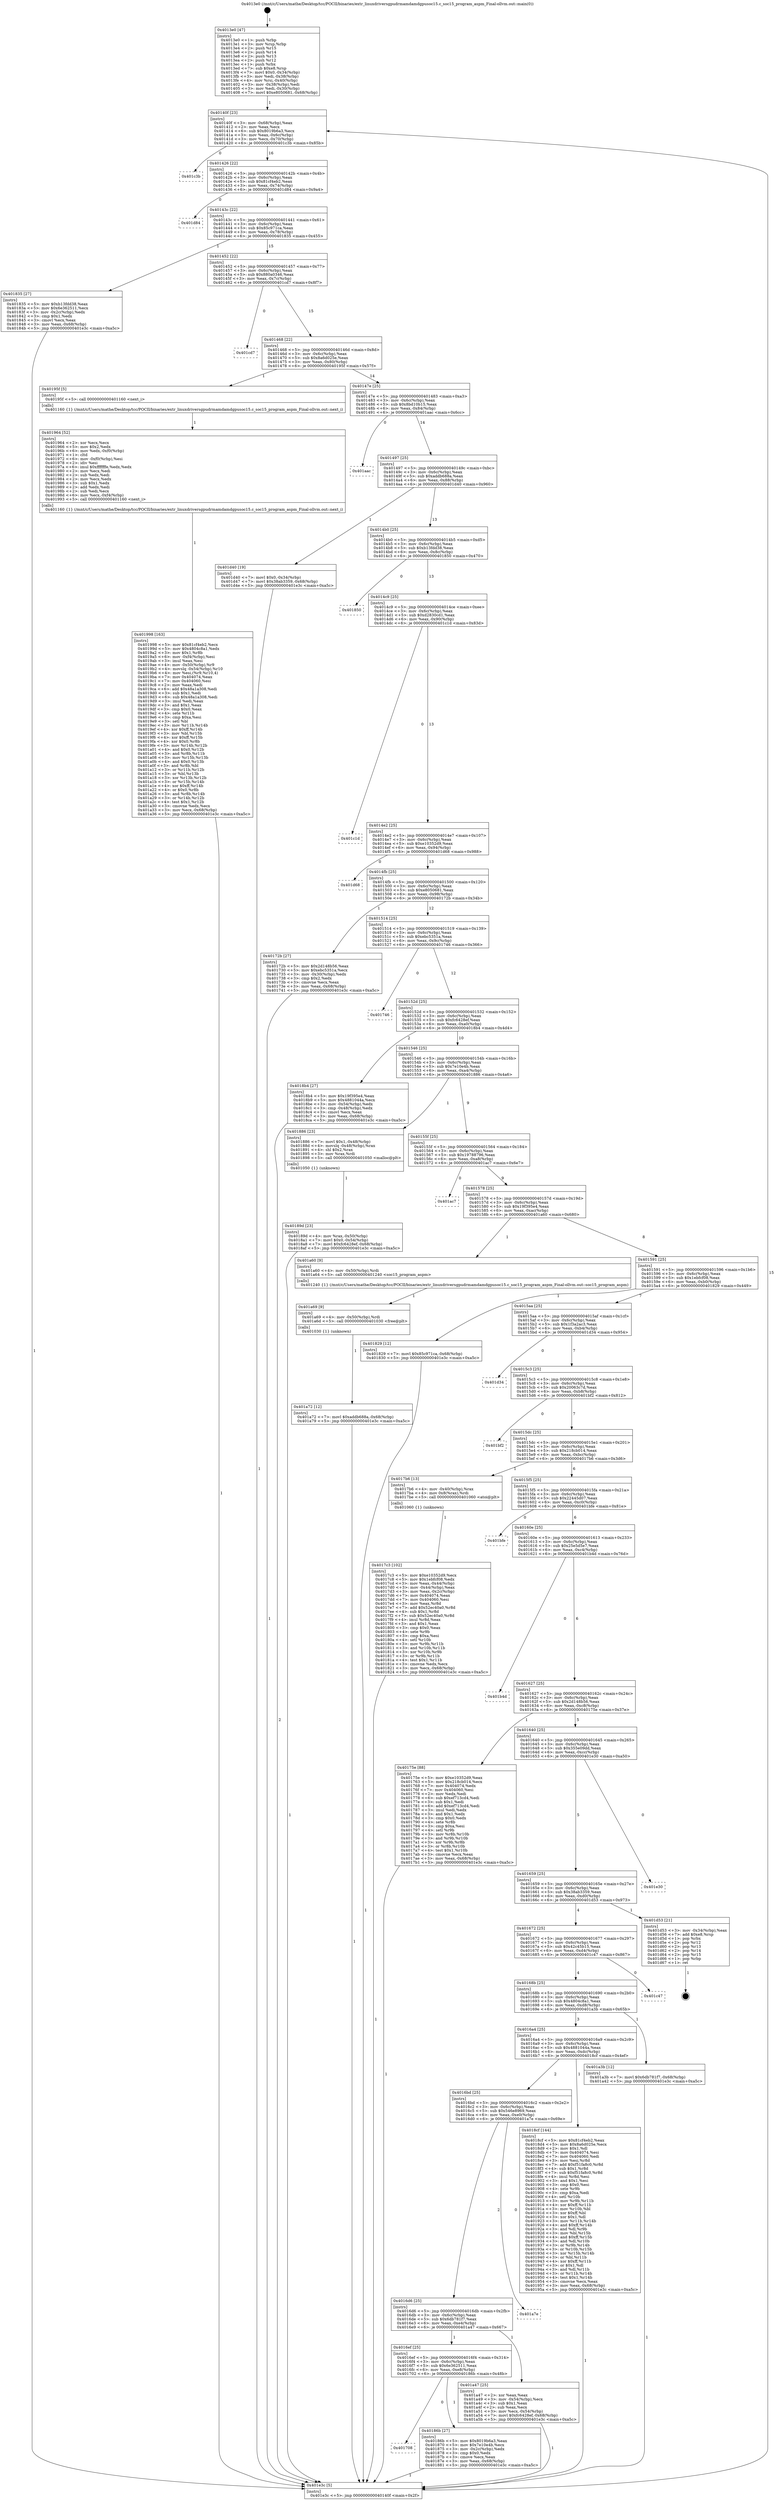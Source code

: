 digraph "0x4013e0" {
  label = "0x4013e0 (/mnt/c/Users/mathe/Desktop/tcc/POCII/binaries/extr_linuxdriversgpudrmamdamdgpusoc15.c_soc15_program_aspm_Final-ollvm.out::main(0))"
  labelloc = "t"
  node[shape=record]

  Entry [label="",width=0.3,height=0.3,shape=circle,fillcolor=black,style=filled]
  "0x40140f" [label="{
     0x40140f [23]\l
     | [instrs]\l
     &nbsp;&nbsp;0x40140f \<+3\>: mov -0x68(%rbp),%eax\l
     &nbsp;&nbsp;0x401412 \<+2\>: mov %eax,%ecx\l
     &nbsp;&nbsp;0x401414 \<+6\>: sub $0x8019b6a3,%ecx\l
     &nbsp;&nbsp;0x40141a \<+3\>: mov %eax,-0x6c(%rbp)\l
     &nbsp;&nbsp;0x40141d \<+3\>: mov %ecx,-0x70(%rbp)\l
     &nbsp;&nbsp;0x401420 \<+6\>: je 0000000000401c3b \<main+0x85b\>\l
  }"]
  "0x401c3b" [label="{
     0x401c3b\l
  }", style=dashed]
  "0x401426" [label="{
     0x401426 [22]\l
     | [instrs]\l
     &nbsp;&nbsp;0x401426 \<+5\>: jmp 000000000040142b \<main+0x4b\>\l
     &nbsp;&nbsp;0x40142b \<+3\>: mov -0x6c(%rbp),%eax\l
     &nbsp;&nbsp;0x40142e \<+5\>: sub $0x81cf4eb2,%eax\l
     &nbsp;&nbsp;0x401433 \<+3\>: mov %eax,-0x74(%rbp)\l
     &nbsp;&nbsp;0x401436 \<+6\>: je 0000000000401d84 \<main+0x9a4\>\l
  }"]
  Exit [label="",width=0.3,height=0.3,shape=circle,fillcolor=black,style=filled,peripheries=2]
  "0x401d84" [label="{
     0x401d84\l
  }", style=dashed]
  "0x40143c" [label="{
     0x40143c [22]\l
     | [instrs]\l
     &nbsp;&nbsp;0x40143c \<+5\>: jmp 0000000000401441 \<main+0x61\>\l
     &nbsp;&nbsp;0x401441 \<+3\>: mov -0x6c(%rbp),%eax\l
     &nbsp;&nbsp;0x401444 \<+5\>: sub $0x85c971ca,%eax\l
     &nbsp;&nbsp;0x401449 \<+3\>: mov %eax,-0x78(%rbp)\l
     &nbsp;&nbsp;0x40144c \<+6\>: je 0000000000401835 \<main+0x455\>\l
  }"]
  "0x401a72" [label="{
     0x401a72 [12]\l
     | [instrs]\l
     &nbsp;&nbsp;0x401a72 \<+7\>: movl $0xaddb688a,-0x68(%rbp)\l
     &nbsp;&nbsp;0x401a79 \<+5\>: jmp 0000000000401e3c \<main+0xa5c\>\l
  }"]
  "0x401835" [label="{
     0x401835 [27]\l
     | [instrs]\l
     &nbsp;&nbsp;0x401835 \<+5\>: mov $0xb13fdd38,%eax\l
     &nbsp;&nbsp;0x40183a \<+5\>: mov $0x6e362511,%ecx\l
     &nbsp;&nbsp;0x40183f \<+3\>: mov -0x2c(%rbp),%edx\l
     &nbsp;&nbsp;0x401842 \<+3\>: cmp $0x1,%edx\l
     &nbsp;&nbsp;0x401845 \<+3\>: cmovl %ecx,%eax\l
     &nbsp;&nbsp;0x401848 \<+3\>: mov %eax,-0x68(%rbp)\l
     &nbsp;&nbsp;0x40184b \<+5\>: jmp 0000000000401e3c \<main+0xa5c\>\l
  }"]
  "0x401452" [label="{
     0x401452 [22]\l
     | [instrs]\l
     &nbsp;&nbsp;0x401452 \<+5\>: jmp 0000000000401457 \<main+0x77\>\l
     &nbsp;&nbsp;0x401457 \<+3\>: mov -0x6c(%rbp),%eax\l
     &nbsp;&nbsp;0x40145a \<+5\>: sub $0x880a0346,%eax\l
     &nbsp;&nbsp;0x40145f \<+3\>: mov %eax,-0x7c(%rbp)\l
     &nbsp;&nbsp;0x401462 \<+6\>: je 0000000000401cd7 \<main+0x8f7\>\l
  }"]
  "0x401a69" [label="{
     0x401a69 [9]\l
     | [instrs]\l
     &nbsp;&nbsp;0x401a69 \<+4\>: mov -0x50(%rbp),%rdi\l
     &nbsp;&nbsp;0x401a6d \<+5\>: call 0000000000401030 \<free@plt\>\l
     | [calls]\l
     &nbsp;&nbsp;0x401030 \{1\} (unknown)\l
  }"]
  "0x401cd7" [label="{
     0x401cd7\l
  }", style=dashed]
  "0x401468" [label="{
     0x401468 [22]\l
     | [instrs]\l
     &nbsp;&nbsp;0x401468 \<+5\>: jmp 000000000040146d \<main+0x8d\>\l
     &nbsp;&nbsp;0x40146d \<+3\>: mov -0x6c(%rbp),%eax\l
     &nbsp;&nbsp;0x401470 \<+5\>: sub $0x8a6d025e,%eax\l
     &nbsp;&nbsp;0x401475 \<+3\>: mov %eax,-0x80(%rbp)\l
     &nbsp;&nbsp;0x401478 \<+6\>: je 000000000040195f \<main+0x57f\>\l
  }"]
  "0x401998" [label="{
     0x401998 [163]\l
     | [instrs]\l
     &nbsp;&nbsp;0x401998 \<+5\>: mov $0x81cf4eb2,%ecx\l
     &nbsp;&nbsp;0x40199d \<+5\>: mov $0x4804c8a1,%edx\l
     &nbsp;&nbsp;0x4019a2 \<+3\>: mov $0x1,%r8b\l
     &nbsp;&nbsp;0x4019a5 \<+6\>: mov -0xf4(%rbp),%esi\l
     &nbsp;&nbsp;0x4019ab \<+3\>: imul %eax,%esi\l
     &nbsp;&nbsp;0x4019ae \<+4\>: mov -0x50(%rbp),%r9\l
     &nbsp;&nbsp;0x4019b2 \<+4\>: movslq -0x54(%rbp),%r10\l
     &nbsp;&nbsp;0x4019b6 \<+4\>: mov %esi,(%r9,%r10,4)\l
     &nbsp;&nbsp;0x4019ba \<+7\>: mov 0x404074,%eax\l
     &nbsp;&nbsp;0x4019c1 \<+7\>: mov 0x404060,%esi\l
     &nbsp;&nbsp;0x4019c8 \<+2\>: mov %eax,%edi\l
     &nbsp;&nbsp;0x4019ca \<+6\>: add $0x48a1a308,%edi\l
     &nbsp;&nbsp;0x4019d0 \<+3\>: sub $0x1,%edi\l
     &nbsp;&nbsp;0x4019d3 \<+6\>: sub $0x48a1a308,%edi\l
     &nbsp;&nbsp;0x4019d9 \<+3\>: imul %edi,%eax\l
     &nbsp;&nbsp;0x4019dc \<+3\>: and $0x1,%eax\l
     &nbsp;&nbsp;0x4019df \<+3\>: cmp $0x0,%eax\l
     &nbsp;&nbsp;0x4019e2 \<+4\>: sete %r11b\l
     &nbsp;&nbsp;0x4019e6 \<+3\>: cmp $0xa,%esi\l
     &nbsp;&nbsp;0x4019e9 \<+3\>: setl %bl\l
     &nbsp;&nbsp;0x4019ec \<+3\>: mov %r11b,%r14b\l
     &nbsp;&nbsp;0x4019ef \<+4\>: xor $0xff,%r14b\l
     &nbsp;&nbsp;0x4019f3 \<+3\>: mov %bl,%r15b\l
     &nbsp;&nbsp;0x4019f6 \<+4\>: xor $0xff,%r15b\l
     &nbsp;&nbsp;0x4019fa \<+4\>: xor $0x0,%r8b\l
     &nbsp;&nbsp;0x4019fe \<+3\>: mov %r14b,%r12b\l
     &nbsp;&nbsp;0x401a01 \<+4\>: and $0x0,%r12b\l
     &nbsp;&nbsp;0x401a05 \<+3\>: and %r8b,%r11b\l
     &nbsp;&nbsp;0x401a08 \<+3\>: mov %r15b,%r13b\l
     &nbsp;&nbsp;0x401a0b \<+4\>: and $0x0,%r13b\l
     &nbsp;&nbsp;0x401a0f \<+3\>: and %r8b,%bl\l
     &nbsp;&nbsp;0x401a12 \<+3\>: or %r11b,%r12b\l
     &nbsp;&nbsp;0x401a15 \<+3\>: or %bl,%r13b\l
     &nbsp;&nbsp;0x401a18 \<+3\>: xor %r13b,%r12b\l
     &nbsp;&nbsp;0x401a1b \<+3\>: or %r15b,%r14b\l
     &nbsp;&nbsp;0x401a1e \<+4\>: xor $0xff,%r14b\l
     &nbsp;&nbsp;0x401a22 \<+4\>: or $0x0,%r8b\l
     &nbsp;&nbsp;0x401a26 \<+3\>: and %r8b,%r14b\l
     &nbsp;&nbsp;0x401a29 \<+3\>: or %r14b,%r12b\l
     &nbsp;&nbsp;0x401a2c \<+4\>: test $0x1,%r12b\l
     &nbsp;&nbsp;0x401a30 \<+3\>: cmovne %edx,%ecx\l
     &nbsp;&nbsp;0x401a33 \<+3\>: mov %ecx,-0x68(%rbp)\l
     &nbsp;&nbsp;0x401a36 \<+5\>: jmp 0000000000401e3c \<main+0xa5c\>\l
  }"]
  "0x40195f" [label="{
     0x40195f [5]\l
     | [instrs]\l
     &nbsp;&nbsp;0x40195f \<+5\>: call 0000000000401160 \<next_i\>\l
     | [calls]\l
     &nbsp;&nbsp;0x401160 \{1\} (/mnt/c/Users/mathe/Desktop/tcc/POCII/binaries/extr_linuxdriversgpudrmamdamdgpusoc15.c_soc15_program_aspm_Final-ollvm.out::next_i)\l
  }"]
  "0x40147e" [label="{
     0x40147e [25]\l
     | [instrs]\l
     &nbsp;&nbsp;0x40147e \<+5\>: jmp 0000000000401483 \<main+0xa3\>\l
     &nbsp;&nbsp;0x401483 \<+3\>: mov -0x6c(%rbp),%eax\l
     &nbsp;&nbsp;0x401486 \<+5\>: sub $0x8bd10b15,%eax\l
     &nbsp;&nbsp;0x40148b \<+6\>: mov %eax,-0x84(%rbp)\l
     &nbsp;&nbsp;0x401491 \<+6\>: je 0000000000401aac \<main+0x6cc\>\l
  }"]
  "0x401964" [label="{
     0x401964 [52]\l
     | [instrs]\l
     &nbsp;&nbsp;0x401964 \<+2\>: xor %ecx,%ecx\l
     &nbsp;&nbsp;0x401966 \<+5\>: mov $0x2,%edx\l
     &nbsp;&nbsp;0x40196b \<+6\>: mov %edx,-0xf0(%rbp)\l
     &nbsp;&nbsp;0x401971 \<+1\>: cltd\l
     &nbsp;&nbsp;0x401972 \<+6\>: mov -0xf0(%rbp),%esi\l
     &nbsp;&nbsp;0x401978 \<+2\>: idiv %esi\l
     &nbsp;&nbsp;0x40197a \<+6\>: imul $0xfffffffe,%edx,%edx\l
     &nbsp;&nbsp;0x401980 \<+2\>: mov %ecx,%edi\l
     &nbsp;&nbsp;0x401982 \<+2\>: sub %edx,%edi\l
     &nbsp;&nbsp;0x401984 \<+2\>: mov %ecx,%edx\l
     &nbsp;&nbsp;0x401986 \<+3\>: sub $0x1,%edx\l
     &nbsp;&nbsp;0x401989 \<+2\>: add %edx,%edi\l
     &nbsp;&nbsp;0x40198b \<+2\>: sub %edi,%ecx\l
     &nbsp;&nbsp;0x40198d \<+6\>: mov %ecx,-0xf4(%rbp)\l
     &nbsp;&nbsp;0x401993 \<+5\>: call 0000000000401160 \<next_i\>\l
     | [calls]\l
     &nbsp;&nbsp;0x401160 \{1\} (/mnt/c/Users/mathe/Desktop/tcc/POCII/binaries/extr_linuxdriversgpudrmamdamdgpusoc15.c_soc15_program_aspm_Final-ollvm.out::next_i)\l
  }"]
  "0x401aac" [label="{
     0x401aac\l
  }", style=dashed]
  "0x401497" [label="{
     0x401497 [25]\l
     | [instrs]\l
     &nbsp;&nbsp;0x401497 \<+5\>: jmp 000000000040149c \<main+0xbc\>\l
     &nbsp;&nbsp;0x40149c \<+3\>: mov -0x6c(%rbp),%eax\l
     &nbsp;&nbsp;0x40149f \<+5\>: sub $0xaddb688a,%eax\l
     &nbsp;&nbsp;0x4014a4 \<+6\>: mov %eax,-0x88(%rbp)\l
     &nbsp;&nbsp;0x4014aa \<+6\>: je 0000000000401d40 \<main+0x960\>\l
  }"]
  "0x40189d" [label="{
     0x40189d [23]\l
     | [instrs]\l
     &nbsp;&nbsp;0x40189d \<+4\>: mov %rax,-0x50(%rbp)\l
     &nbsp;&nbsp;0x4018a1 \<+7\>: movl $0x0,-0x54(%rbp)\l
     &nbsp;&nbsp;0x4018a8 \<+7\>: movl $0xfc6428ef,-0x68(%rbp)\l
     &nbsp;&nbsp;0x4018af \<+5\>: jmp 0000000000401e3c \<main+0xa5c\>\l
  }"]
  "0x401d40" [label="{
     0x401d40 [19]\l
     | [instrs]\l
     &nbsp;&nbsp;0x401d40 \<+7\>: movl $0x0,-0x34(%rbp)\l
     &nbsp;&nbsp;0x401d47 \<+7\>: movl $0x38ab3359,-0x68(%rbp)\l
     &nbsp;&nbsp;0x401d4e \<+5\>: jmp 0000000000401e3c \<main+0xa5c\>\l
  }"]
  "0x4014b0" [label="{
     0x4014b0 [25]\l
     | [instrs]\l
     &nbsp;&nbsp;0x4014b0 \<+5\>: jmp 00000000004014b5 \<main+0xd5\>\l
     &nbsp;&nbsp;0x4014b5 \<+3\>: mov -0x6c(%rbp),%eax\l
     &nbsp;&nbsp;0x4014b8 \<+5\>: sub $0xb13fdd38,%eax\l
     &nbsp;&nbsp;0x4014bd \<+6\>: mov %eax,-0x8c(%rbp)\l
     &nbsp;&nbsp;0x4014c3 \<+6\>: je 0000000000401850 \<main+0x470\>\l
  }"]
  "0x401708" [label="{
     0x401708\l
  }", style=dashed]
  "0x401850" [label="{
     0x401850\l
  }", style=dashed]
  "0x4014c9" [label="{
     0x4014c9 [25]\l
     | [instrs]\l
     &nbsp;&nbsp;0x4014c9 \<+5\>: jmp 00000000004014ce \<main+0xee\>\l
     &nbsp;&nbsp;0x4014ce \<+3\>: mov -0x6c(%rbp),%eax\l
     &nbsp;&nbsp;0x4014d1 \<+5\>: sub $0xd2830cd1,%eax\l
     &nbsp;&nbsp;0x4014d6 \<+6\>: mov %eax,-0x90(%rbp)\l
     &nbsp;&nbsp;0x4014dc \<+6\>: je 0000000000401c1d \<main+0x83d\>\l
  }"]
  "0x40186b" [label="{
     0x40186b [27]\l
     | [instrs]\l
     &nbsp;&nbsp;0x40186b \<+5\>: mov $0x8019b6a3,%eax\l
     &nbsp;&nbsp;0x401870 \<+5\>: mov $0x7e10e4b,%ecx\l
     &nbsp;&nbsp;0x401875 \<+3\>: mov -0x2c(%rbp),%edx\l
     &nbsp;&nbsp;0x401878 \<+3\>: cmp $0x0,%edx\l
     &nbsp;&nbsp;0x40187b \<+3\>: cmove %ecx,%eax\l
     &nbsp;&nbsp;0x40187e \<+3\>: mov %eax,-0x68(%rbp)\l
     &nbsp;&nbsp;0x401881 \<+5\>: jmp 0000000000401e3c \<main+0xa5c\>\l
  }"]
  "0x401c1d" [label="{
     0x401c1d\l
  }", style=dashed]
  "0x4014e2" [label="{
     0x4014e2 [25]\l
     | [instrs]\l
     &nbsp;&nbsp;0x4014e2 \<+5\>: jmp 00000000004014e7 \<main+0x107\>\l
     &nbsp;&nbsp;0x4014e7 \<+3\>: mov -0x6c(%rbp),%eax\l
     &nbsp;&nbsp;0x4014ea \<+5\>: sub $0xe10352d9,%eax\l
     &nbsp;&nbsp;0x4014ef \<+6\>: mov %eax,-0x94(%rbp)\l
     &nbsp;&nbsp;0x4014f5 \<+6\>: je 0000000000401d68 \<main+0x988\>\l
  }"]
  "0x4016ef" [label="{
     0x4016ef [25]\l
     | [instrs]\l
     &nbsp;&nbsp;0x4016ef \<+5\>: jmp 00000000004016f4 \<main+0x314\>\l
     &nbsp;&nbsp;0x4016f4 \<+3\>: mov -0x6c(%rbp),%eax\l
     &nbsp;&nbsp;0x4016f7 \<+5\>: sub $0x6e362511,%eax\l
     &nbsp;&nbsp;0x4016fc \<+6\>: mov %eax,-0xe8(%rbp)\l
     &nbsp;&nbsp;0x401702 \<+6\>: je 000000000040186b \<main+0x48b\>\l
  }"]
  "0x401d68" [label="{
     0x401d68\l
  }", style=dashed]
  "0x4014fb" [label="{
     0x4014fb [25]\l
     | [instrs]\l
     &nbsp;&nbsp;0x4014fb \<+5\>: jmp 0000000000401500 \<main+0x120\>\l
     &nbsp;&nbsp;0x401500 \<+3\>: mov -0x6c(%rbp),%eax\l
     &nbsp;&nbsp;0x401503 \<+5\>: sub $0xe8050681,%eax\l
     &nbsp;&nbsp;0x401508 \<+6\>: mov %eax,-0x98(%rbp)\l
     &nbsp;&nbsp;0x40150e \<+6\>: je 000000000040172b \<main+0x34b\>\l
  }"]
  "0x401a47" [label="{
     0x401a47 [25]\l
     | [instrs]\l
     &nbsp;&nbsp;0x401a47 \<+2\>: xor %eax,%eax\l
     &nbsp;&nbsp;0x401a49 \<+3\>: mov -0x54(%rbp),%ecx\l
     &nbsp;&nbsp;0x401a4c \<+3\>: sub $0x1,%eax\l
     &nbsp;&nbsp;0x401a4f \<+2\>: sub %eax,%ecx\l
     &nbsp;&nbsp;0x401a51 \<+3\>: mov %ecx,-0x54(%rbp)\l
     &nbsp;&nbsp;0x401a54 \<+7\>: movl $0xfc6428ef,-0x68(%rbp)\l
     &nbsp;&nbsp;0x401a5b \<+5\>: jmp 0000000000401e3c \<main+0xa5c\>\l
  }"]
  "0x40172b" [label="{
     0x40172b [27]\l
     | [instrs]\l
     &nbsp;&nbsp;0x40172b \<+5\>: mov $0x2d148b56,%eax\l
     &nbsp;&nbsp;0x401730 \<+5\>: mov $0xebc5351a,%ecx\l
     &nbsp;&nbsp;0x401735 \<+3\>: mov -0x30(%rbp),%edx\l
     &nbsp;&nbsp;0x401738 \<+3\>: cmp $0x2,%edx\l
     &nbsp;&nbsp;0x40173b \<+3\>: cmovne %ecx,%eax\l
     &nbsp;&nbsp;0x40173e \<+3\>: mov %eax,-0x68(%rbp)\l
     &nbsp;&nbsp;0x401741 \<+5\>: jmp 0000000000401e3c \<main+0xa5c\>\l
  }"]
  "0x401514" [label="{
     0x401514 [25]\l
     | [instrs]\l
     &nbsp;&nbsp;0x401514 \<+5\>: jmp 0000000000401519 \<main+0x139\>\l
     &nbsp;&nbsp;0x401519 \<+3\>: mov -0x6c(%rbp),%eax\l
     &nbsp;&nbsp;0x40151c \<+5\>: sub $0xebc5351a,%eax\l
     &nbsp;&nbsp;0x401521 \<+6\>: mov %eax,-0x9c(%rbp)\l
     &nbsp;&nbsp;0x401527 \<+6\>: je 0000000000401746 \<main+0x366\>\l
  }"]
  "0x401e3c" [label="{
     0x401e3c [5]\l
     | [instrs]\l
     &nbsp;&nbsp;0x401e3c \<+5\>: jmp 000000000040140f \<main+0x2f\>\l
  }"]
  "0x4013e0" [label="{
     0x4013e0 [47]\l
     | [instrs]\l
     &nbsp;&nbsp;0x4013e0 \<+1\>: push %rbp\l
     &nbsp;&nbsp;0x4013e1 \<+3\>: mov %rsp,%rbp\l
     &nbsp;&nbsp;0x4013e4 \<+2\>: push %r15\l
     &nbsp;&nbsp;0x4013e6 \<+2\>: push %r14\l
     &nbsp;&nbsp;0x4013e8 \<+2\>: push %r13\l
     &nbsp;&nbsp;0x4013ea \<+2\>: push %r12\l
     &nbsp;&nbsp;0x4013ec \<+1\>: push %rbx\l
     &nbsp;&nbsp;0x4013ed \<+7\>: sub $0xe8,%rsp\l
     &nbsp;&nbsp;0x4013f4 \<+7\>: movl $0x0,-0x34(%rbp)\l
     &nbsp;&nbsp;0x4013fb \<+3\>: mov %edi,-0x38(%rbp)\l
     &nbsp;&nbsp;0x4013fe \<+4\>: mov %rsi,-0x40(%rbp)\l
     &nbsp;&nbsp;0x401402 \<+3\>: mov -0x38(%rbp),%edi\l
     &nbsp;&nbsp;0x401405 \<+3\>: mov %edi,-0x30(%rbp)\l
     &nbsp;&nbsp;0x401408 \<+7\>: movl $0xe8050681,-0x68(%rbp)\l
  }"]
  "0x4016d6" [label="{
     0x4016d6 [25]\l
     | [instrs]\l
     &nbsp;&nbsp;0x4016d6 \<+5\>: jmp 00000000004016db \<main+0x2fb\>\l
     &nbsp;&nbsp;0x4016db \<+3\>: mov -0x6c(%rbp),%eax\l
     &nbsp;&nbsp;0x4016de \<+5\>: sub $0x6db781f7,%eax\l
     &nbsp;&nbsp;0x4016e3 \<+6\>: mov %eax,-0xe4(%rbp)\l
     &nbsp;&nbsp;0x4016e9 \<+6\>: je 0000000000401a47 \<main+0x667\>\l
  }"]
  "0x401746" [label="{
     0x401746\l
  }", style=dashed]
  "0x40152d" [label="{
     0x40152d [25]\l
     | [instrs]\l
     &nbsp;&nbsp;0x40152d \<+5\>: jmp 0000000000401532 \<main+0x152\>\l
     &nbsp;&nbsp;0x401532 \<+3\>: mov -0x6c(%rbp),%eax\l
     &nbsp;&nbsp;0x401535 \<+5\>: sub $0xfc6428ef,%eax\l
     &nbsp;&nbsp;0x40153a \<+6\>: mov %eax,-0xa0(%rbp)\l
     &nbsp;&nbsp;0x401540 \<+6\>: je 00000000004018b4 \<main+0x4d4\>\l
  }"]
  "0x401a7e" [label="{
     0x401a7e\l
  }", style=dashed]
  "0x4018b4" [label="{
     0x4018b4 [27]\l
     | [instrs]\l
     &nbsp;&nbsp;0x4018b4 \<+5\>: mov $0x19f395e4,%eax\l
     &nbsp;&nbsp;0x4018b9 \<+5\>: mov $0x4881044a,%ecx\l
     &nbsp;&nbsp;0x4018be \<+3\>: mov -0x54(%rbp),%edx\l
     &nbsp;&nbsp;0x4018c1 \<+3\>: cmp -0x48(%rbp),%edx\l
     &nbsp;&nbsp;0x4018c4 \<+3\>: cmovl %ecx,%eax\l
     &nbsp;&nbsp;0x4018c7 \<+3\>: mov %eax,-0x68(%rbp)\l
     &nbsp;&nbsp;0x4018ca \<+5\>: jmp 0000000000401e3c \<main+0xa5c\>\l
  }"]
  "0x401546" [label="{
     0x401546 [25]\l
     | [instrs]\l
     &nbsp;&nbsp;0x401546 \<+5\>: jmp 000000000040154b \<main+0x16b\>\l
     &nbsp;&nbsp;0x40154b \<+3\>: mov -0x6c(%rbp),%eax\l
     &nbsp;&nbsp;0x40154e \<+5\>: sub $0x7e10e4b,%eax\l
     &nbsp;&nbsp;0x401553 \<+6\>: mov %eax,-0xa4(%rbp)\l
     &nbsp;&nbsp;0x401559 \<+6\>: je 0000000000401886 \<main+0x4a6\>\l
  }"]
  "0x4016bd" [label="{
     0x4016bd [25]\l
     | [instrs]\l
     &nbsp;&nbsp;0x4016bd \<+5\>: jmp 00000000004016c2 \<main+0x2e2\>\l
     &nbsp;&nbsp;0x4016c2 \<+3\>: mov -0x6c(%rbp),%eax\l
     &nbsp;&nbsp;0x4016c5 \<+5\>: sub $0x546e8969,%eax\l
     &nbsp;&nbsp;0x4016ca \<+6\>: mov %eax,-0xe0(%rbp)\l
     &nbsp;&nbsp;0x4016d0 \<+6\>: je 0000000000401a7e \<main+0x69e\>\l
  }"]
  "0x401886" [label="{
     0x401886 [23]\l
     | [instrs]\l
     &nbsp;&nbsp;0x401886 \<+7\>: movl $0x1,-0x48(%rbp)\l
     &nbsp;&nbsp;0x40188d \<+4\>: movslq -0x48(%rbp),%rax\l
     &nbsp;&nbsp;0x401891 \<+4\>: shl $0x2,%rax\l
     &nbsp;&nbsp;0x401895 \<+3\>: mov %rax,%rdi\l
     &nbsp;&nbsp;0x401898 \<+5\>: call 0000000000401050 \<malloc@plt\>\l
     | [calls]\l
     &nbsp;&nbsp;0x401050 \{1\} (unknown)\l
  }"]
  "0x40155f" [label="{
     0x40155f [25]\l
     | [instrs]\l
     &nbsp;&nbsp;0x40155f \<+5\>: jmp 0000000000401564 \<main+0x184\>\l
     &nbsp;&nbsp;0x401564 \<+3\>: mov -0x6c(%rbp),%eax\l
     &nbsp;&nbsp;0x401567 \<+5\>: sub $0x19788796,%eax\l
     &nbsp;&nbsp;0x40156c \<+6\>: mov %eax,-0xa8(%rbp)\l
     &nbsp;&nbsp;0x401572 \<+6\>: je 0000000000401ac7 \<main+0x6e7\>\l
  }"]
  "0x4018cf" [label="{
     0x4018cf [144]\l
     | [instrs]\l
     &nbsp;&nbsp;0x4018cf \<+5\>: mov $0x81cf4eb2,%eax\l
     &nbsp;&nbsp;0x4018d4 \<+5\>: mov $0x8a6d025e,%ecx\l
     &nbsp;&nbsp;0x4018d9 \<+2\>: mov $0x1,%dl\l
     &nbsp;&nbsp;0x4018db \<+7\>: mov 0x404074,%esi\l
     &nbsp;&nbsp;0x4018e2 \<+7\>: mov 0x404060,%edi\l
     &nbsp;&nbsp;0x4018e9 \<+3\>: mov %esi,%r8d\l
     &nbsp;&nbsp;0x4018ec \<+7\>: add $0xf51fa8c0,%r8d\l
     &nbsp;&nbsp;0x4018f3 \<+4\>: sub $0x1,%r8d\l
     &nbsp;&nbsp;0x4018f7 \<+7\>: sub $0xf51fa8c0,%r8d\l
     &nbsp;&nbsp;0x4018fe \<+4\>: imul %r8d,%esi\l
     &nbsp;&nbsp;0x401902 \<+3\>: and $0x1,%esi\l
     &nbsp;&nbsp;0x401905 \<+3\>: cmp $0x0,%esi\l
     &nbsp;&nbsp;0x401908 \<+4\>: sete %r9b\l
     &nbsp;&nbsp;0x40190c \<+3\>: cmp $0xa,%edi\l
     &nbsp;&nbsp;0x40190f \<+4\>: setl %r10b\l
     &nbsp;&nbsp;0x401913 \<+3\>: mov %r9b,%r11b\l
     &nbsp;&nbsp;0x401916 \<+4\>: xor $0xff,%r11b\l
     &nbsp;&nbsp;0x40191a \<+3\>: mov %r10b,%bl\l
     &nbsp;&nbsp;0x40191d \<+3\>: xor $0xff,%bl\l
     &nbsp;&nbsp;0x401920 \<+3\>: xor $0x1,%dl\l
     &nbsp;&nbsp;0x401923 \<+3\>: mov %r11b,%r14b\l
     &nbsp;&nbsp;0x401926 \<+4\>: and $0xff,%r14b\l
     &nbsp;&nbsp;0x40192a \<+3\>: and %dl,%r9b\l
     &nbsp;&nbsp;0x40192d \<+3\>: mov %bl,%r15b\l
     &nbsp;&nbsp;0x401930 \<+4\>: and $0xff,%r15b\l
     &nbsp;&nbsp;0x401934 \<+3\>: and %dl,%r10b\l
     &nbsp;&nbsp;0x401937 \<+3\>: or %r9b,%r14b\l
     &nbsp;&nbsp;0x40193a \<+3\>: or %r10b,%r15b\l
     &nbsp;&nbsp;0x40193d \<+3\>: xor %r15b,%r14b\l
     &nbsp;&nbsp;0x401940 \<+3\>: or %bl,%r11b\l
     &nbsp;&nbsp;0x401943 \<+4\>: xor $0xff,%r11b\l
     &nbsp;&nbsp;0x401947 \<+3\>: or $0x1,%dl\l
     &nbsp;&nbsp;0x40194a \<+3\>: and %dl,%r11b\l
     &nbsp;&nbsp;0x40194d \<+3\>: or %r11b,%r14b\l
     &nbsp;&nbsp;0x401950 \<+4\>: test $0x1,%r14b\l
     &nbsp;&nbsp;0x401954 \<+3\>: cmovne %ecx,%eax\l
     &nbsp;&nbsp;0x401957 \<+3\>: mov %eax,-0x68(%rbp)\l
     &nbsp;&nbsp;0x40195a \<+5\>: jmp 0000000000401e3c \<main+0xa5c\>\l
  }"]
  "0x401ac7" [label="{
     0x401ac7\l
  }", style=dashed]
  "0x401578" [label="{
     0x401578 [25]\l
     | [instrs]\l
     &nbsp;&nbsp;0x401578 \<+5\>: jmp 000000000040157d \<main+0x19d\>\l
     &nbsp;&nbsp;0x40157d \<+3\>: mov -0x6c(%rbp),%eax\l
     &nbsp;&nbsp;0x401580 \<+5\>: sub $0x19f395e4,%eax\l
     &nbsp;&nbsp;0x401585 \<+6\>: mov %eax,-0xac(%rbp)\l
     &nbsp;&nbsp;0x40158b \<+6\>: je 0000000000401a60 \<main+0x680\>\l
  }"]
  "0x4016a4" [label="{
     0x4016a4 [25]\l
     | [instrs]\l
     &nbsp;&nbsp;0x4016a4 \<+5\>: jmp 00000000004016a9 \<main+0x2c9\>\l
     &nbsp;&nbsp;0x4016a9 \<+3\>: mov -0x6c(%rbp),%eax\l
     &nbsp;&nbsp;0x4016ac \<+5\>: sub $0x4881044a,%eax\l
     &nbsp;&nbsp;0x4016b1 \<+6\>: mov %eax,-0xdc(%rbp)\l
     &nbsp;&nbsp;0x4016b7 \<+6\>: je 00000000004018cf \<main+0x4ef\>\l
  }"]
  "0x401a60" [label="{
     0x401a60 [9]\l
     | [instrs]\l
     &nbsp;&nbsp;0x401a60 \<+4\>: mov -0x50(%rbp),%rdi\l
     &nbsp;&nbsp;0x401a64 \<+5\>: call 0000000000401240 \<soc15_program_aspm\>\l
     | [calls]\l
     &nbsp;&nbsp;0x401240 \{1\} (/mnt/c/Users/mathe/Desktop/tcc/POCII/binaries/extr_linuxdriversgpudrmamdamdgpusoc15.c_soc15_program_aspm_Final-ollvm.out::soc15_program_aspm)\l
  }"]
  "0x401591" [label="{
     0x401591 [25]\l
     | [instrs]\l
     &nbsp;&nbsp;0x401591 \<+5\>: jmp 0000000000401596 \<main+0x1b6\>\l
     &nbsp;&nbsp;0x401596 \<+3\>: mov -0x6c(%rbp),%eax\l
     &nbsp;&nbsp;0x401599 \<+5\>: sub $0x1ebfcf08,%eax\l
     &nbsp;&nbsp;0x40159e \<+6\>: mov %eax,-0xb0(%rbp)\l
     &nbsp;&nbsp;0x4015a4 \<+6\>: je 0000000000401829 \<main+0x449\>\l
  }"]
  "0x401a3b" [label="{
     0x401a3b [12]\l
     | [instrs]\l
     &nbsp;&nbsp;0x401a3b \<+7\>: movl $0x6db781f7,-0x68(%rbp)\l
     &nbsp;&nbsp;0x401a42 \<+5\>: jmp 0000000000401e3c \<main+0xa5c\>\l
  }"]
  "0x401829" [label="{
     0x401829 [12]\l
     | [instrs]\l
     &nbsp;&nbsp;0x401829 \<+7\>: movl $0x85c971ca,-0x68(%rbp)\l
     &nbsp;&nbsp;0x401830 \<+5\>: jmp 0000000000401e3c \<main+0xa5c\>\l
  }"]
  "0x4015aa" [label="{
     0x4015aa [25]\l
     | [instrs]\l
     &nbsp;&nbsp;0x4015aa \<+5\>: jmp 00000000004015af \<main+0x1cf\>\l
     &nbsp;&nbsp;0x4015af \<+3\>: mov -0x6c(%rbp),%eax\l
     &nbsp;&nbsp;0x4015b2 \<+5\>: sub $0x1f3a2ac3,%eax\l
     &nbsp;&nbsp;0x4015b7 \<+6\>: mov %eax,-0xb4(%rbp)\l
     &nbsp;&nbsp;0x4015bd \<+6\>: je 0000000000401d34 \<main+0x954\>\l
  }"]
  "0x40168b" [label="{
     0x40168b [25]\l
     | [instrs]\l
     &nbsp;&nbsp;0x40168b \<+5\>: jmp 0000000000401690 \<main+0x2b0\>\l
     &nbsp;&nbsp;0x401690 \<+3\>: mov -0x6c(%rbp),%eax\l
     &nbsp;&nbsp;0x401693 \<+5\>: sub $0x4804c8a1,%eax\l
     &nbsp;&nbsp;0x401698 \<+6\>: mov %eax,-0xd8(%rbp)\l
     &nbsp;&nbsp;0x40169e \<+6\>: je 0000000000401a3b \<main+0x65b\>\l
  }"]
  "0x401d34" [label="{
     0x401d34\l
  }", style=dashed]
  "0x4015c3" [label="{
     0x4015c3 [25]\l
     | [instrs]\l
     &nbsp;&nbsp;0x4015c3 \<+5\>: jmp 00000000004015c8 \<main+0x1e8\>\l
     &nbsp;&nbsp;0x4015c8 \<+3\>: mov -0x6c(%rbp),%eax\l
     &nbsp;&nbsp;0x4015cb \<+5\>: sub $0x20063c7d,%eax\l
     &nbsp;&nbsp;0x4015d0 \<+6\>: mov %eax,-0xb8(%rbp)\l
     &nbsp;&nbsp;0x4015d6 \<+6\>: je 0000000000401bf2 \<main+0x812\>\l
  }"]
  "0x401c47" [label="{
     0x401c47\l
  }", style=dashed]
  "0x401bf2" [label="{
     0x401bf2\l
  }", style=dashed]
  "0x4015dc" [label="{
     0x4015dc [25]\l
     | [instrs]\l
     &nbsp;&nbsp;0x4015dc \<+5\>: jmp 00000000004015e1 \<main+0x201\>\l
     &nbsp;&nbsp;0x4015e1 \<+3\>: mov -0x6c(%rbp),%eax\l
     &nbsp;&nbsp;0x4015e4 \<+5\>: sub $0x218cb014,%eax\l
     &nbsp;&nbsp;0x4015e9 \<+6\>: mov %eax,-0xbc(%rbp)\l
     &nbsp;&nbsp;0x4015ef \<+6\>: je 00000000004017b6 \<main+0x3d6\>\l
  }"]
  "0x401672" [label="{
     0x401672 [25]\l
     | [instrs]\l
     &nbsp;&nbsp;0x401672 \<+5\>: jmp 0000000000401677 \<main+0x297\>\l
     &nbsp;&nbsp;0x401677 \<+3\>: mov -0x6c(%rbp),%eax\l
     &nbsp;&nbsp;0x40167a \<+5\>: sub $0x42c45b15,%eax\l
     &nbsp;&nbsp;0x40167f \<+6\>: mov %eax,-0xd4(%rbp)\l
     &nbsp;&nbsp;0x401685 \<+6\>: je 0000000000401c47 \<main+0x867\>\l
  }"]
  "0x4017b6" [label="{
     0x4017b6 [13]\l
     | [instrs]\l
     &nbsp;&nbsp;0x4017b6 \<+4\>: mov -0x40(%rbp),%rax\l
     &nbsp;&nbsp;0x4017ba \<+4\>: mov 0x8(%rax),%rdi\l
     &nbsp;&nbsp;0x4017be \<+5\>: call 0000000000401060 \<atoi@plt\>\l
     | [calls]\l
     &nbsp;&nbsp;0x401060 \{1\} (unknown)\l
  }"]
  "0x4015f5" [label="{
     0x4015f5 [25]\l
     | [instrs]\l
     &nbsp;&nbsp;0x4015f5 \<+5\>: jmp 00000000004015fa \<main+0x21a\>\l
     &nbsp;&nbsp;0x4015fa \<+3\>: mov -0x6c(%rbp),%eax\l
     &nbsp;&nbsp;0x4015fd \<+5\>: sub $0x22445d07,%eax\l
     &nbsp;&nbsp;0x401602 \<+6\>: mov %eax,-0xc0(%rbp)\l
     &nbsp;&nbsp;0x401608 \<+6\>: je 0000000000401bfe \<main+0x81e\>\l
  }"]
  "0x401d53" [label="{
     0x401d53 [21]\l
     | [instrs]\l
     &nbsp;&nbsp;0x401d53 \<+3\>: mov -0x34(%rbp),%eax\l
     &nbsp;&nbsp;0x401d56 \<+7\>: add $0xe8,%rsp\l
     &nbsp;&nbsp;0x401d5d \<+1\>: pop %rbx\l
     &nbsp;&nbsp;0x401d5e \<+2\>: pop %r12\l
     &nbsp;&nbsp;0x401d60 \<+2\>: pop %r13\l
     &nbsp;&nbsp;0x401d62 \<+2\>: pop %r14\l
     &nbsp;&nbsp;0x401d64 \<+2\>: pop %r15\l
     &nbsp;&nbsp;0x401d66 \<+1\>: pop %rbp\l
     &nbsp;&nbsp;0x401d67 \<+1\>: ret\l
  }"]
  "0x401bfe" [label="{
     0x401bfe\l
  }", style=dashed]
  "0x40160e" [label="{
     0x40160e [25]\l
     | [instrs]\l
     &nbsp;&nbsp;0x40160e \<+5\>: jmp 0000000000401613 \<main+0x233\>\l
     &nbsp;&nbsp;0x401613 \<+3\>: mov -0x6c(%rbp),%eax\l
     &nbsp;&nbsp;0x401616 \<+5\>: sub $0x25e5d5e7,%eax\l
     &nbsp;&nbsp;0x40161b \<+6\>: mov %eax,-0xc4(%rbp)\l
     &nbsp;&nbsp;0x401621 \<+6\>: je 0000000000401b4d \<main+0x76d\>\l
  }"]
  "0x401659" [label="{
     0x401659 [25]\l
     | [instrs]\l
     &nbsp;&nbsp;0x401659 \<+5\>: jmp 000000000040165e \<main+0x27e\>\l
     &nbsp;&nbsp;0x40165e \<+3\>: mov -0x6c(%rbp),%eax\l
     &nbsp;&nbsp;0x401661 \<+5\>: sub $0x38ab3359,%eax\l
     &nbsp;&nbsp;0x401666 \<+6\>: mov %eax,-0xd0(%rbp)\l
     &nbsp;&nbsp;0x40166c \<+6\>: je 0000000000401d53 \<main+0x973\>\l
  }"]
  "0x401b4d" [label="{
     0x401b4d\l
  }", style=dashed]
  "0x401627" [label="{
     0x401627 [25]\l
     | [instrs]\l
     &nbsp;&nbsp;0x401627 \<+5\>: jmp 000000000040162c \<main+0x24c\>\l
     &nbsp;&nbsp;0x40162c \<+3\>: mov -0x6c(%rbp),%eax\l
     &nbsp;&nbsp;0x40162f \<+5\>: sub $0x2d148b56,%eax\l
     &nbsp;&nbsp;0x401634 \<+6\>: mov %eax,-0xc8(%rbp)\l
     &nbsp;&nbsp;0x40163a \<+6\>: je 000000000040175e \<main+0x37e\>\l
  }"]
  "0x401e30" [label="{
     0x401e30\l
  }", style=dashed]
  "0x40175e" [label="{
     0x40175e [88]\l
     | [instrs]\l
     &nbsp;&nbsp;0x40175e \<+5\>: mov $0xe10352d9,%eax\l
     &nbsp;&nbsp;0x401763 \<+5\>: mov $0x218cb014,%ecx\l
     &nbsp;&nbsp;0x401768 \<+7\>: mov 0x404074,%edx\l
     &nbsp;&nbsp;0x40176f \<+7\>: mov 0x404060,%esi\l
     &nbsp;&nbsp;0x401776 \<+2\>: mov %edx,%edi\l
     &nbsp;&nbsp;0x401778 \<+6\>: sub $0xef713cd4,%edi\l
     &nbsp;&nbsp;0x40177e \<+3\>: sub $0x1,%edi\l
     &nbsp;&nbsp;0x401781 \<+6\>: add $0xef713cd4,%edi\l
     &nbsp;&nbsp;0x401787 \<+3\>: imul %edi,%edx\l
     &nbsp;&nbsp;0x40178a \<+3\>: and $0x1,%edx\l
     &nbsp;&nbsp;0x40178d \<+3\>: cmp $0x0,%edx\l
     &nbsp;&nbsp;0x401790 \<+4\>: sete %r8b\l
     &nbsp;&nbsp;0x401794 \<+3\>: cmp $0xa,%esi\l
     &nbsp;&nbsp;0x401797 \<+4\>: setl %r9b\l
     &nbsp;&nbsp;0x40179b \<+3\>: mov %r8b,%r10b\l
     &nbsp;&nbsp;0x40179e \<+3\>: and %r9b,%r10b\l
     &nbsp;&nbsp;0x4017a1 \<+3\>: xor %r9b,%r8b\l
     &nbsp;&nbsp;0x4017a4 \<+3\>: or %r8b,%r10b\l
     &nbsp;&nbsp;0x4017a7 \<+4\>: test $0x1,%r10b\l
     &nbsp;&nbsp;0x4017ab \<+3\>: cmovne %ecx,%eax\l
     &nbsp;&nbsp;0x4017ae \<+3\>: mov %eax,-0x68(%rbp)\l
     &nbsp;&nbsp;0x4017b1 \<+5\>: jmp 0000000000401e3c \<main+0xa5c\>\l
  }"]
  "0x401640" [label="{
     0x401640 [25]\l
     | [instrs]\l
     &nbsp;&nbsp;0x401640 \<+5\>: jmp 0000000000401645 \<main+0x265\>\l
     &nbsp;&nbsp;0x401645 \<+3\>: mov -0x6c(%rbp),%eax\l
     &nbsp;&nbsp;0x401648 \<+5\>: sub $0x355e09dd,%eax\l
     &nbsp;&nbsp;0x40164d \<+6\>: mov %eax,-0xcc(%rbp)\l
     &nbsp;&nbsp;0x401653 \<+6\>: je 0000000000401e30 \<main+0xa50\>\l
  }"]
  "0x4017c3" [label="{
     0x4017c3 [102]\l
     | [instrs]\l
     &nbsp;&nbsp;0x4017c3 \<+5\>: mov $0xe10352d9,%ecx\l
     &nbsp;&nbsp;0x4017c8 \<+5\>: mov $0x1ebfcf08,%edx\l
     &nbsp;&nbsp;0x4017cd \<+3\>: mov %eax,-0x44(%rbp)\l
     &nbsp;&nbsp;0x4017d0 \<+3\>: mov -0x44(%rbp),%eax\l
     &nbsp;&nbsp;0x4017d3 \<+3\>: mov %eax,-0x2c(%rbp)\l
     &nbsp;&nbsp;0x4017d6 \<+7\>: mov 0x404074,%eax\l
     &nbsp;&nbsp;0x4017dd \<+7\>: mov 0x404060,%esi\l
     &nbsp;&nbsp;0x4017e4 \<+3\>: mov %eax,%r8d\l
     &nbsp;&nbsp;0x4017e7 \<+7\>: add $0x52ec40a0,%r8d\l
     &nbsp;&nbsp;0x4017ee \<+4\>: sub $0x1,%r8d\l
     &nbsp;&nbsp;0x4017f2 \<+7\>: sub $0x52ec40a0,%r8d\l
     &nbsp;&nbsp;0x4017f9 \<+4\>: imul %r8d,%eax\l
     &nbsp;&nbsp;0x4017fd \<+3\>: and $0x1,%eax\l
     &nbsp;&nbsp;0x401800 \<+3\>: cmp $0x0,%eax\l
     &nbsp;&nbsp;0x401803 \<+4\>: sete %r9b\l
     &nbsp;&nbsp;0x401807 \<+3\>: cmp $0xa,%esi\l
     &nbsp;&nbsp;0x40180a \<+4\>: setl %r10b\l
     &nbsp;&nbsp;0x40180e \<+3\>: mov %r9b,%r11b\l
     &nbsp;&nbsp;0x401811 \<+3\>: and %r10b,%r11b\l
     &nbsp;&nbsp;0x401814 \<+3\>: xor %r10b,%r9b\l
     &nbsp;&nbsp;0x401817 \<+3\>: or %r9b,%r11b\l
     &nbsp;&nbsp;0x40181a \<+4\>: test $0x1,%r11b\l
     &nbsp;&nbsp;0x40181e \<+3\>: cmovne %edx,%ecx\l
     &nbsp;&nbsp;0x401821 \<+3\>: mov %ecx,-0x68(%rbp)\l
     &nbsp;&nbsp;0x401824 \<+5\>: jmp 0000000000401e3c \<main+0xa5c\>\l
  }"]
  Entry -> "0x4013e0" [label=" 1"]
  "0x40140f" -> "0x401c3b" [label=" 0"]
  "0x40140f" -> "0x401426" [label=" 16"]
  "0x401d53" -> Exit [label=" 1"]
  "0x401426" -> "0x401d84" [label=" 0"]
  "0x401426" -> "0x40143c" [label=" 16"]
  "0x401d40" -> "0x401e3c" [label=" 1"]
  "0x40143c" -> "0x401835" [label=" 1"]
  "0x40143c" -> "0x401452" [label=" 15"]
  "0x401a72" -> "0x401e3c" [label=" 1"]
  "0x401452" -> "0x401cd7" [label=" 0"]
  "0x401452" -> "0x401468" [label=" 15"]
  "0x401a69" -> "0x401a72" [label=" 1"]
  "0x401468" -> "0x40195f" [label=" 1"]
  "0x401468" -> "0x40147e" [label=" 14"]
  "0x401a60" -> "0x401a69" [label=" 1"]
  "0x40147e" -> "0x401aac" [label=" 0"]
  "0x40147e" -> "0x401497" [label=" 14"]
  "0x401a47" -> "0x401e3c" [label=" 1"]
  "0x401497" -> "0x401d40" [label=" 1"]
  "0x401497" -> "0x4014b0" [label=" 13"]
  "0x401a3b" -> "0x401e3c" [label=" 1"]
  "0x4014b0" -> "0x401850" [label=" 0"]
  "0x4014b0" -> "0x4014c9" [label=" 13"]
  "0x401998" -> "0x401e3c" [label=" 1"]
  "0x4014c9" -> "0x401c1d" [label=" 0"]
  "0x4014c9" -> "0x4014e2" [label=" 13"]
  "0x401964" -> "0x401998" [label=" 1"]
  "0x4014e2" -> "0x401d68" [label=" 0"]
  "0x4014e2" -> "0x4014fb" [label=" 13"]
  "0x4018cf" -> "0x401e3c" [label=" 1"]
  "0x4014fb" -> "0x40172b" [label=" 1"]
  "0x4014fb" -> "0x401514" [label=" 12"]
  "0x40172b" -> "0x401e3c" [label=" 1"]
  "0x4013e0" -> "0x40140f" [label=" 1"]
  "0x401e3c" -> "0x40140f" [label=" 15"]
  "0x4018b4" -> "0x401e3c" [label=" 2"]
  "0x401514" -> "0x401746" [label=" 0"]
  "0x401514" -> "0x40152d" [label=" 12"]
  "0x401886" -> "0x40189d" [label=" 1"]
  "0x40152d" -> "0x4018b4" [label=" 2"]
  "0x40152d" -> "0x401546" [label=" 10"]
  "0x40186b" -> "0x401e3c" [label=" 1"]
  "0x401546" -> "0x401886" [label=" 1"]
  "0x401546" -> "0x40155f" [label=" 9"]
  "0x4016ef" -> "0x40186b" [label=" 1"]
  "0x40155f" -> "0x401ac7" [label=" 0"]
  "0x40155f" -> "0x401578" [label=" 9"]
  "0x40195f" -> "0x401964" [label=" 1"]
  "0x401578" -> "0x401a60" [label=" 1"]
  "0x401578" -> "0x401591" [label=" 8"]
  "0x4016d6" -> "0x401a47" [label=" 1"]
  "0x401591" -> "0x401829" [label=" 1"]
  "0x401591" -> "0x4015aa" [label=" 7"]
  "0x40189d" -> "0x401e3c" [label=" 1"]
  "0x4015aa" -> "0x401d34" [label=" 0"]
  "0x4015aa" -> "0x4015c3" [label=" 7"]
  "0x4016bd" -> "0x401a7e" [label=" 0"]
  "0x4015c3" -> "0x401bf2" [label=" 0"]
  "0x4015c3" -> "0x4015dc" [label=" 7"]
  "0x4016ef" -> "0x401708" [label=" 0"]
  "0x4015dc" -> "0x4017b6" [label=" 1"]
  "0x4015dc" -> "0x4015f5" [label=" 6"]
  "0x4016a4" -> "0x4018cf" [label=" 1"]
  "0x4015f5" -> "0x401bfe" [label=" 0"]
  "0x4015f5" -> "0x40160e" [label=" 6"]
  "0x4016d6" -> "0x4016ef" [label=" 1"]
  "0x40160e" -> "0x401b4d" [label=" 0"]
  "0x40160e" -> "0x401627" [label=" 6"]
  "0x40168b" -> "0x401a3b" [label=" 1"]
  "0x401627" -> "0x40175e" [label=" 1"]
  "0x401627" -> "0x401640" [label=" 5"]
  "0x40175e" -> "0x401e3c" [label=" 1"]
  "0x4017b6" -> "0x4017c3" [label=" 1"]
  "0x4017c3" -> "0x401e3c" [label=" 1"]
  "0x401829" -> "0x401e3c" [label=" 1"]
  "0x401835" -> "0x401e3c" [label=" 1"]
  "0x4016bd" -> "0x4016d6" [label=" 2"]
  "0x401640" -> "0x401e30" [label=" 0"]
  "0x401640" -> "0x401659" [label=" 5"]
  "0x40168b" -> "0x4016a4" [label=" 3"]
  "0x401659" -> "0x401d53" [label=" 1"]
  "0x401659" -> "0x401672" [label=" 4"]
  "0x4016a4" -> "0x4016bd" [label=" 2"]
  "0x401672" -> "0x401c47" [label=" 0"]
  "0x401672" -> "0x40168b" [label=" 4"]
}
